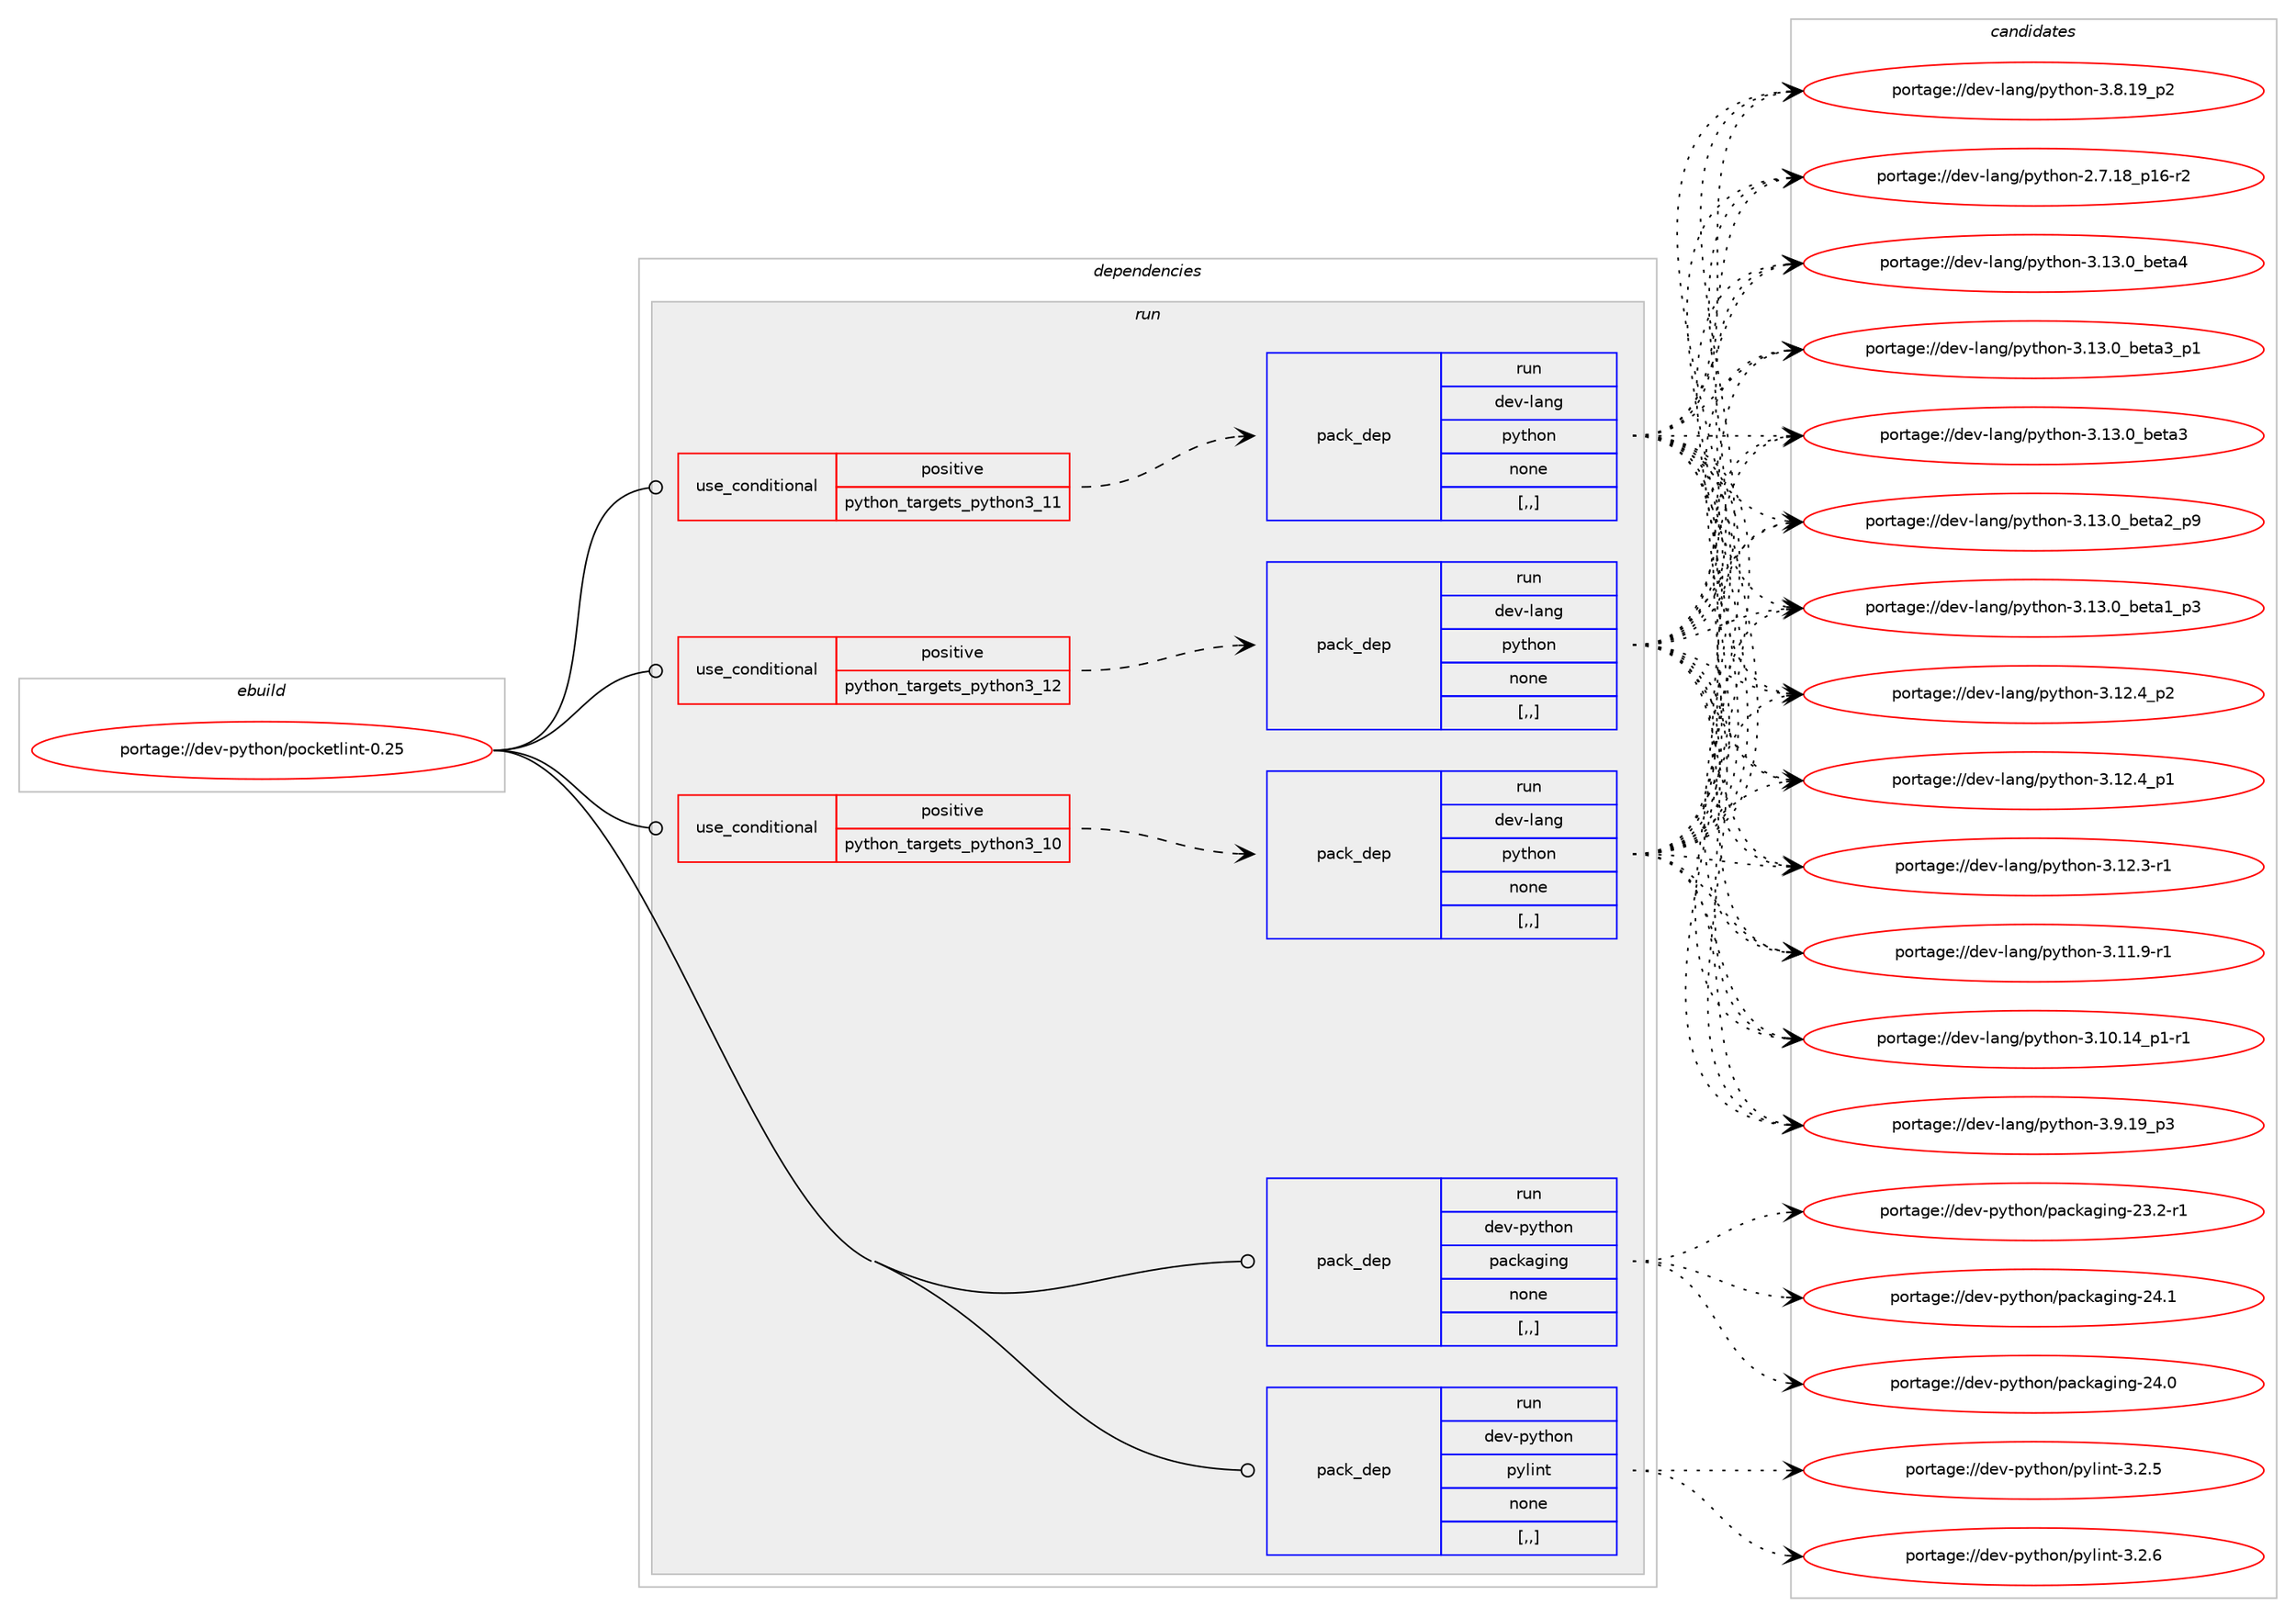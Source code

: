 digraph prolog {

# *************
# Graph options
# *************

newrank=true;
concentrate=true;
compound=true;
graph [rankdir=LR,fontname=Helvetica,fontsize=10,ranksep=1.5];#, ranksep=2.5, nodesep=0.2];
edge  [arrowhead=vee];
node  [fontname=Helvetica,fontsize=10];

# **********
# The ebuild
# **********

subgraph cluster_leftcol {
color=gray;
label=<<i>ebuild</i>>;
id [label="portage://dev-python/pocketlint-0.25", color=red, width=4, href="../dev-python/pocketlint-0.25.svg"];
}

# ****************
# The dependencies
# ****************

subgraph cluster_midcol {
color=gray;
label=<<i>dependencies</i>>;
subgraph cluster_compile {
fillcolor="#eeeeee";
style=filled;
label=<<i>compile</i>>;
}
subgraph cluster_compileandrun {
fillcolor="#eeeeee";
style=filled;
label=<<i>compile and run</i>>;
}
subgraph cluster_run {
fillcolor="#eeeeee";
style=filled;
label=<<i>run</i>>;
subgraph cond36246 {
dependency155107 [label=<<TABLE BORDER="0" CELLBORDER="1" CELLSPACING="0" CELLPADDING="4"><TR><TD ROWSPAN="3" CELLPADDING="10">use_conditional</TD></TR><TR><TD>positive</TD></TR><TR><TD>python_targets_python3_10</TD></TR></TABLE>>, shape=none, color=red];
subgraph pack117610 {
dependency155108 [label=<<TABLE BORDER="0" CELLBORDER="1" CELLSPACING="0" CELLPADDING="4" WIDTH="220"><TR><TD ROWSPAN="6" CELLPADDING="30">pack_dep</TD></TR><TR><TD WIDTH="110">run</TD></TR><TR><TD>dev-lang</TD></TR><TR><TD>python</TD></TR><TR><TD>none</TD></TR><TR><TD>[,,]</TD></TR></TABLE>>, shape=none, color=blue];
}
dependency155107:e -> dependency155108:w [weight=20,style="dashed",arrowhead="vee"];
}
id:e -> dependency155107:w [weight=20,style="solid",arrowhead="odot"];
subgraph cond36247 {
dependency155109 [label=<<TABLE BORDER="0" CELLBORDER="1" CELLSPACING="0" CELLPADDING="4"><TR><TD ROWSPAN="3" CELLPADDING="10">use_conditional</TD></TR><TR><TD>positive</TD></TR><TR><TD>python_targets_python3_11</TD></TR></TABLE>>, shape=none, color=red];
subgraph pack117611 {
dependency155110 [label=<<TABLE BORDER="0" CELLBORDER="1" CELLSPACING="0" CELLPADDING="4" WIDTH="220"><TR><TD ROWSPAN="6" CELLPADDING="30">pack_dep</TD></TR><TR><TD WIDTH="110">run</TD></TR><TR><TD>dev-lang</TD></TR><TR><TD>python</TD></TR><TR><TD>none</TD></TR><TR><TD>[,,]</TD></TR></TABLE>>, shape=none, color=blue];
}
dependency155109:e -> dependency155110:w [weight=20,style="dashed",arrowhead="vee"];
}
id:e -> dependency155109:w [weight=20,style="solid",arrowhead="odot"];
subgraph cond36248 {
dependency155111 [label=<<TABLE BORDER="0" CELLBORDER="1" CELLSPACING="0" CELLPADDING="4"><TR><TD ROWSPAN="3" CELLPADDING="10">use_conditional</TD></TR><TR><TD>positive</TD></TR><TR><TD>python_targets_python3_12</TD></TR></TABLE>>, shape=none, color=red];
subgraph pack117612 {
dependency155112 [label=<<TABLE BORDER="0" CELLBORDER="1" CELLSPACING="0" CELLPADDING="4" WIDTH="220"><TR><TD ROWSPAN="6" CELLPADDING="30">pack_dep</TD></TR><TR><TD WIDTH="110">run</TD></TR><TR><TD>dev-lang</TD></TR><TR><TD>python</TD></TR><TR><TD>none</TD></TR><TR><TD>[,,]</TD></TR></TABLE>>, shape=none, color=blue];
}
dependency155111:e -> dependency155112:w [weight=20,style="dashed",arrowhead="vee"];
}
id:e -> dependency155111:w [weight=20,style="solid",arrowhead="odot"];
subgraph pack117613 {
dependency155113 [label=<<TABLE BORDER="0" CELLBORDER="1" CELLSPACING="0" CELLPADDING="4" WIDTH="220"><TR><TD ROWSPAN="6" CELLPADDING="30">pack_dep</TD></TR><TR><TD WIDTH="110">run</TD></TR><TR><TD>dev-python</TD></TR><TR><TD>packaging</TD></TR><TR><TD>none</TD></TR><TR><TD>[,,]</TD></TR></TABLE>>, shape=none, color=blue];
}
id:e -> dependency155113:w [weight=20,style="solid",arrowhead="odot"];
subgraph pack117614 {
dependency155114 [label=<<TABLE BORDER="0" CELLBORDER="1" CELLSPACING="0" CELLPADDING="4" WIDTH="220"><TR><TD ROWSPAN="6" CELLPADDING="30">pack_dep</TD></TR><TR><TD WIDTH="110">run</TD></TR><TR><TD>dev-python</TD></TR><TR><TD>pylint</TD></TR><TR><TD>none</TD></TR><TR><TD>[,,]</TD></TR></TABLE>>, shape=none, color=blue];
}
id:e -> dependency155114:w [weight=20,style="solid",arrowhead="odot"];
}
}

# **************
# The candidates
# **************

subgraph cluster_choices {
rank=same;
color=gray;
label=<<i>candidates</i>>;

subgraph choice117610 {
color=black;
nodesep=1;
choice1001011184510897110103471121211161041111104551464951464895981011169752 [label="portage://dev-lang/python-3.13.0_beta4", color=red, width=4,href="../dev-lang/python-3.13.0_beta4.svg"];
choice10010111845108971101034711212111610411111045514649514648959810111697519511249 [label="portage://dev-lang/python-3.13.0_beta3_p1", color=red, width=4,href="../dev-lang/python-3.13.0_beta3_p1.svg"];
choice1001011184510897110103471121211161041111104551464951464895981011169751 [label="portage://dev-lang/python-3.13.0_beta3", color=red, width=4,href="../dev-lang/python-3.13.0_beta3.svg"];
choice10010111845108971101034711212111610411111045514649514648959810111697509511257 [label="portage://dev-lang/python-3.13.0_beta2_p9", color=red, width=4,href="../dev-lang/python-3.13.0_beta2_p9.svg"];
choice10010111845108971101034711212111610411111045514649514648959810111697499511251 [label="portage://dev-lang/python-3.13.0_beta1_p3", color=red, width=4,href="../dev-lang/python-3.13.0_beta1_p3.svg"];
choice100101118451089711010347112121116104111110455146495046529511250 [label="portage://dev-lang/python-3.12.4_p2", color=red, width=4,href="../dev-lang/python-3.12.4_p2.svg"];
choice100101118451089711010347112121116104111110455146495046529511249 [label="portage://dev-lang/python-3.12.4_p1", color=red, width=4,href="../dev-lang/python-3.12.4_p1.svg"];
choice100101118451089711010347112121116104111110455146495046514511449 [label="portage://dev-lang/python-3.12.3-r1", color=red, width=4,href="../dev-lang/python-3.12.3-r1.svg"];
choice100101118451089711010347112121116104111110455146494946574511449 [label="portage://dev-lang/python-3.11.9-r1", color=red, width=4,href="../dev-lang/python-3.11.9-r1.svg"];
choice100101118451089711010347112121116104111110455146494846495295112494511449 [label="portage://dev-lang/python-3.10.14_p1-r1", color=red, width=4,href="../dev-lang/python-3.10.14_p1-r1.svg"];
choice100101118451089711010347112121116104111110455146574649579511251 [label="portage://dev-lang/python-3.9.19_p3", color=red, width=4,href="../dev-lang/python-3.9.19_p3.svg"];
choice100101118451089711010347112121116104111110455146564649579511250 [label="portage://dev-lang/python-3.8.19_p2", color=red, width=4,href="../dev-lang/python-3.8.19_p2.svg"];
choice100101118451089711010347112121116104111110455046554649569511249544511450 [label="portage://dev-lang/python-2.7.18_p16-r2", color=red, width=4,href="../dev-lang/python-2.7.18_p16-r2.svg"];
dependency155108:e -> choice1001011184510897110103471121211161041111104551464951464895981011169752:w [style=dotted,weight="100"];
dependency155108:e -> choice10010111845108971101034711212111610411111045514649514648959810111697519511249:w [style=dotted,weight="100"];
dependency155108:e -> choice1001011184510897110103471121211161041111104551464951464895981011169751:w [style=dotted,weight="100"];
dependency155108:e -> choice10010111845108971101034711212111610411111045514649514648959810111697509511257:w [style=dotted,weight="100"];
dependency155108:e -> choice10010111845108971101034711212111610411111045514649514648959810111697499511251:w [style=dotted,weight="100"];
dependency155108:e -> choice100101118451089711010347112121116104111110455146495046529511250:w [style=dotted,weight="100"];
dependency155108:e -> choice100101118451089711010347112121116104111110455146495046529511249:w [style=dotted,weight="100"];
dependency155108:e -> choice100101118451089711010347112121116104111110455146495046514511449:w [style=dotted,weight="100"];
dependency155108:e -> choice100101118451089711010347112121116104111110455146494946574511449:w [style=dotted,weight="100"];
dependency155108:e -> choice100101118451089711010347112121116104111110455146494846495295112494511449:w [style=dotted,weight="100"];
dependency155108:e -> choice100101118451089711010347112121116104111110455146574649579511251:w [style=dotted,weight="100"];
dependency155108:e -> choice100101118451089711010347112121116104111110455146564649579511250:w [style=dotted,weight="100"];
dependency155108:e -> choice100101118451089711010347112121116104111110455046554649569511249544511450:w [style=dotted,weight="100"];
}
subgraph choice117611 {
color=black;
nodesep=1;
choice1001011184510897110103471121211161041111104551464951464895981011169752 [label="portage://dev-lang/python-3.13.0_beta4", color=red, width=4,href="../dev-lang/python-3.13.0_beta4.svg"];
choice10010111845108971101034711212111610411111045514649514648959810111697519511249 [label="portage://dev-lang/python-3.13.0_beta3_p1", color=red, width=4,href="../dev-lang/python-3.13.0_beta3_p1.svg"];
choice1001011184510897110103471121211161041111104551464951464895981011169751 [label="portage://dev-lang/python-3.13.0_beta3", color=red, width=4,href="../dev-lang/python-3.13.0_beta3.svg"];
choice10010111845108971101034711212111610411111045514649514648959810111697509511257 [label="portage://dev-lang/python-3.13.0_beta2_p9", color=red, width=4,href="../dev-lang/python-3.13.0_beta2_p9.svg"];
choice10010111845108971101034711212111610411111045514649514648959810111697499511251 [label="portage://dev-lang/python-3.13.0_beta1_p3", color=red, width=4,href="../dev-lang/python-3.13.0_beta1_p3.svg"];
choice100101118451089711010347112121116104111110455146495046529511250 [label="portage://dev-lang/python-3.12.4_p2", color=red, width=4,href="../dev-lang/python-3.12.4_p2.svg"];
choice100101118451089711010347112121116104111110455146495046529511249 [label="portage://dev-lang/python-3.12.4_p1", color=red, width=4,href="../dev-lang/python-3.12.4_p1.svg"];
choice100101118451089711010347112121116104111110455146495046514511449 [label="portage://dev-lang/python-3.12.3-r1", color=red, width=4,href="../dev-lang/python-3.12.3-r1.svg"];
choice100101118451089711010347112121116104111110455146494946574511449 [label="portage://dev-lang/python-3.11.9-r1", color=red, width=4,href="../dev-lang/python-3.11.9-r1.svg"];
choice100101118451089711010347112121116104111110455146494846495295112494511449 [label="portage://dev-lang/python-3.10.14_p1-r1", color=red, width=4,href="../dev-lang/python-3.10.14_p1-r1.svg"];
choice100101118451089711010347112121116104111110455146574649579511251 [label="portage://dev-lang/python-3.9.19_p3", color=red, width=4,href="../dev-lang/python-3.9.19_p3.svg"];
choice100101118451089711010347112121116104111110455146564649579511250 [label="portage://dev-lang/python-3.8.19_p2", color=red, width=4,href="../dev-lang/python-3.8.19_p2.svg"];
choice100101118451089711010347112121116104111110455046554649569511249544511450 [label="portage://dev-lang/python-2.7.18_p16-r2", color=red, width=4,href="../dev-lang/python-2.7.18_p16-r2.svg"];
dependency155110:e -> choice1001011184510897110103471121211161041111104551464951464895981011169752:w [style=dotted,weight="100"];
dependency155110:e -> choice10010111845108971101034711212111610411111045514649514648959810111697519511249:w [style=dotted,weight="100"];
dependency155110:e -> choice1001011184510897110103471121211161041111104551464951464895981011169751:w [style=dotted,weight="100"];
dependency155110:e -> choice10010111845108971101034711212111610411111045514649514648959810111697509511257:w [style=dotted,weight="100"];
dependency155110:e -> choice10010111845108971101034711212111610411111045514649514648959810111697499511251:w [style=dotted,weight="100"];
dependency155110:e -> choice100101118451089711010347112121116104111110455146495046529511250:w [style=dotted,weight="100"];
dependency155110:e -> choice100101118451089711010347112121116104111110455146495046529511249:w [style=dotted,weight="100"];
dependency155110:e -> choice100101118451089711010347112121116104111110455146495046514511449:w [style=dotted,weight="100"];
dependency155110:e -> choice100101118451089711010347112121116104111110455146494946574511449:w [style=dotted,weight="100"];
dependency155110:e -> choice100101118451089711010347112121116104111110455146494846495295112494511449:w [style=dotted,weight="100"];
dependency155110:e -> choice100101118451089711010347112121116104111110455146574649579511251:w [style=dotted,weight="100"];
dependency155110:e -> choice100101118451089711010347112121116104111110455146564649579511250:w [style=dotted,weight="100"];
dependency155110:e -> choice100101118451089711010347112121116104111110455046554649569511249544511450:w [style=dotted,weight="100"];
}
subgraph choice117612 {
color=black;
nodesep=1;
choice1001011184510897110103471121211161041111104551464951464895981011169752 [label="portage://dev-lang/python-3.13.0_beta4", color=red, width=4,href="../dev-lang/python-3.13.0_beta4.svg"];
choice10010111845108971101034711212111610411111045514649514648959810111697519511249 [label="portage://dev-lang/python-3.13.0_beta3_p1", color=red, width=4,href="../dev-lang/python-3.13.0_beta3_p1.svg"];
choice1001011184510897110103471121211161041111104551464951464895981011169751 [label="portage://dev-lang/python-3.13.0_beta3", color=red, width=4,href="../dev-lang/python-3.13.0_beta3.svg"];
choice10010111845108971101034711212111610411111045514649514648959810111697509511257 [label="portage://dev-lang/python-3.13.0_beta2_p9", color=red, width=4,href="../dev-lang/python-3.13.0_beta2_p9.svg"];
choice10010111845108971101034711212111610411111045514649514648959810111697499511251 [label="portage://dev-lang/python-3.13.0_beta1_p3", color=red, width=4,href="../dev-lang/python-3.13.0_beta1_p3.svg"];
choice100101118451089711010347112121116104111110455146495046529511250 [label="portage://dev-lang/python-3.12.4_p2", color=red, width=4,href="../dev-lang/python-3.12.4_p2.svg"];
choice100101118451089711010347112121116104111110455146495046529511249 [label="portage://dev-lang/python-3.12.4_p1", color=red, width=4,href="../dev-lang/python-3.12.4_p1.svg"];
choice100101118451089711010347112121116104111110455146495046514511449 [label="portage://dev-lang/python-3.12.3-r1", color=red, width=4,href="../dev-lang/python-3.12.3-r1.svg"];
choice100101118451089711010347112121116104111110455146494946574511449 [label="portage://dev-lang/python-3.11.9-r1", color=red, width=4,href="../dev-lang/python-3.11.9-r1.svg"];
choice100101118451089711010347112121116104111110455146494846495295112494511449 [label="portage://dev-lang/python-3.10.14_p1-r1", color=red, width=4,href="../dev-lang/python-3.10.14_p1-r1.svg"];
choice100101118451089711010347112121116104111110455146574649579511251 [label="portage://dev-lang/python-3.9.19_p3", color=red, width=4,href="../dev-lang/python-3.9.19_p3.svg"];
choice100101118451089711010347112121116104111110455146564649579511250 [label="portage://dev-lang/python-3.8.19_p2", color=red, width=4,href="../dev-lang/python-3.8.19_p2.svg"];
choice100101118451089711010347112121116104111110455046554649569511249544511450 [label="portage://dev-lang/python-2.7.18_p16-r2", color=red, width=4,href="../dev-lang/python-2.7.18_p16-r2.svg"];
dependency155112:e -> choice1001011184510897110103471121211161041111104551464951464895981011169752:w [style=dotted,weight="100"];
dependency155112:e -> choice10010111845108971101034711212111610411111045514649514648959810111697519511249:w [style=dotted,weight="100"];
dependency155112:e -> choice1001011184510897110103471121211161041111104551464951464895981011169751:w [style=dotted,weight="100"];
dependency155112:e -> choice10010111845108971101034711212111610411111045514649514648959810111697509511257:w [style=dotted,weight="100"];
dependency155112:e -> choice10010111845108971101034711212111610411111045514649514648959810111697499511251:w [style=dotted,weight="100"];
dependency155112:e -> choice100101118451089711010347112121116104111110455146495046529511250:w [style=dotted,weight="100"];
dependency155112:e -> choice100101118451089711010347112121116104111110455146495046529511249:w [style=dotted,weight="100"];
dependency155112:e -> choice100101118451089711010347112121116104111110455146495046514511449:w [style=dotted,weight="100"];
dependency155112:e -> choice100101118451089711010347112121116104111110455146494946574511449:w [style=dotted,weight="100"];
dependency155112:e -> choice100101118451089711010347112121116104111110455146494846495295112494511449:w [style=dotted,weight="100"];
dependency155112:e -> choice100101118451089711010347112121116104111110455146574649579511251:w [style=dotted,weight="100"];
dependency155112:e -> choice100101118451089711010347112121116104111110455146564649579511250:w [style=dotted,weight="100"];
dependency155112:e -> choice100101118451089711010347112121116104111110455046554649569511249544511450:w [style=dotted,weight="100"];
}
subgraph choice117613 {
color=black;
nodesep=1;
choice10010111845112121116104111110471129799107971031051101034550524649 [label="portage://dev-python/packaging-24.1", color=red, width=4,href="../dev-python/packaging-24.1.svg"];
choice10010111845112121116104111110471129799107971031051101034550524648 [label="portage://dev-python/packaging-24.0", color=red, width=4,href="../dev-python/packaging-24.0.svg"];
choice100101118451121211161041111104711297991079710310511010345505146504511449 [label="portage://dev-python/packaging-23.2-r1", color=red, width=4,href="../dev-python/packaging-23.2-r1.svg"];
dependency155113:e -> choice10010111845112121116104111110471129799107971031051101034550524649:w [style=dotted,weight="100"];
dependency155113:e -> choice10010111845112121116104111110471129799107971031051101034550524648:w [style=dotted,weight="100"];
dependency155113:e -> choice100101118451121211161041111104711297991079710310511010345505146504511449:w [style=dotted,weight="100"];
}
subgraph choice117614 {
color=black;
nodesep=1;
choice1001011184511212111610411111047112121108105110116455146504654 [label="portage://dev-python/pylint-3.2.6", color=red, width=4,href="../dev-python/pylint-3.2.6.svg"];
choice1001011184511212111610411111047112121108105110116455146504653 [label="portage://dev-python/pylint-3.2.5", color=red, width=4,href="../dev-python/pylint-3.2.5.svg"];
dependency155114:e -> choice1001011184511212111610411111047112121108105110116455146504654:w [style=dotted,weight="100"];
dependency155114:e -> choice1001011184511212111610411111047112121108105110116455146504653:w [style=dotted,weight="100"];
}
}

}

